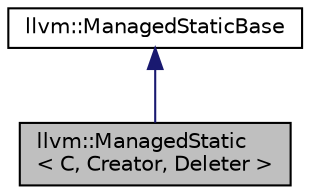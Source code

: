 digraph "llvm::ManagedStatic&lt; C, Creator, Deleter &gt;"
{
 // LATEX_PDF_SIZE
  bgcolor="transparent";
  edge [fontname="Helvetica",fontsize="10",labelfontname="Helvetica",labelfontsize="10"];
  node [fontname="Helvetica",fontsize="10",shape="box"];
  Node1 [label="llvm::ManagedStatic\l\< C, Creator, Deleter \>",height=0.2,width=0.4,color="black", fillcolor="grey75", style="filled", fontcolor="black",tooltip="ManagedStatic - This transparently changes the behavior of global statics to be lazily constructed on..."];
  Node2 -> Node1 [dir="back",color="midnightblue",fontsize="10",style="solid",fontname="Helvetica"];
  Node2 [label="llvm::ManagedStaticBase",height=0.2,width=0.4,color="black",URL="$classllvm_1_1ManagedStaticBase.html",tooltip="ManagedStaticBase - Common base class for ManagedStatic instances."];
}
